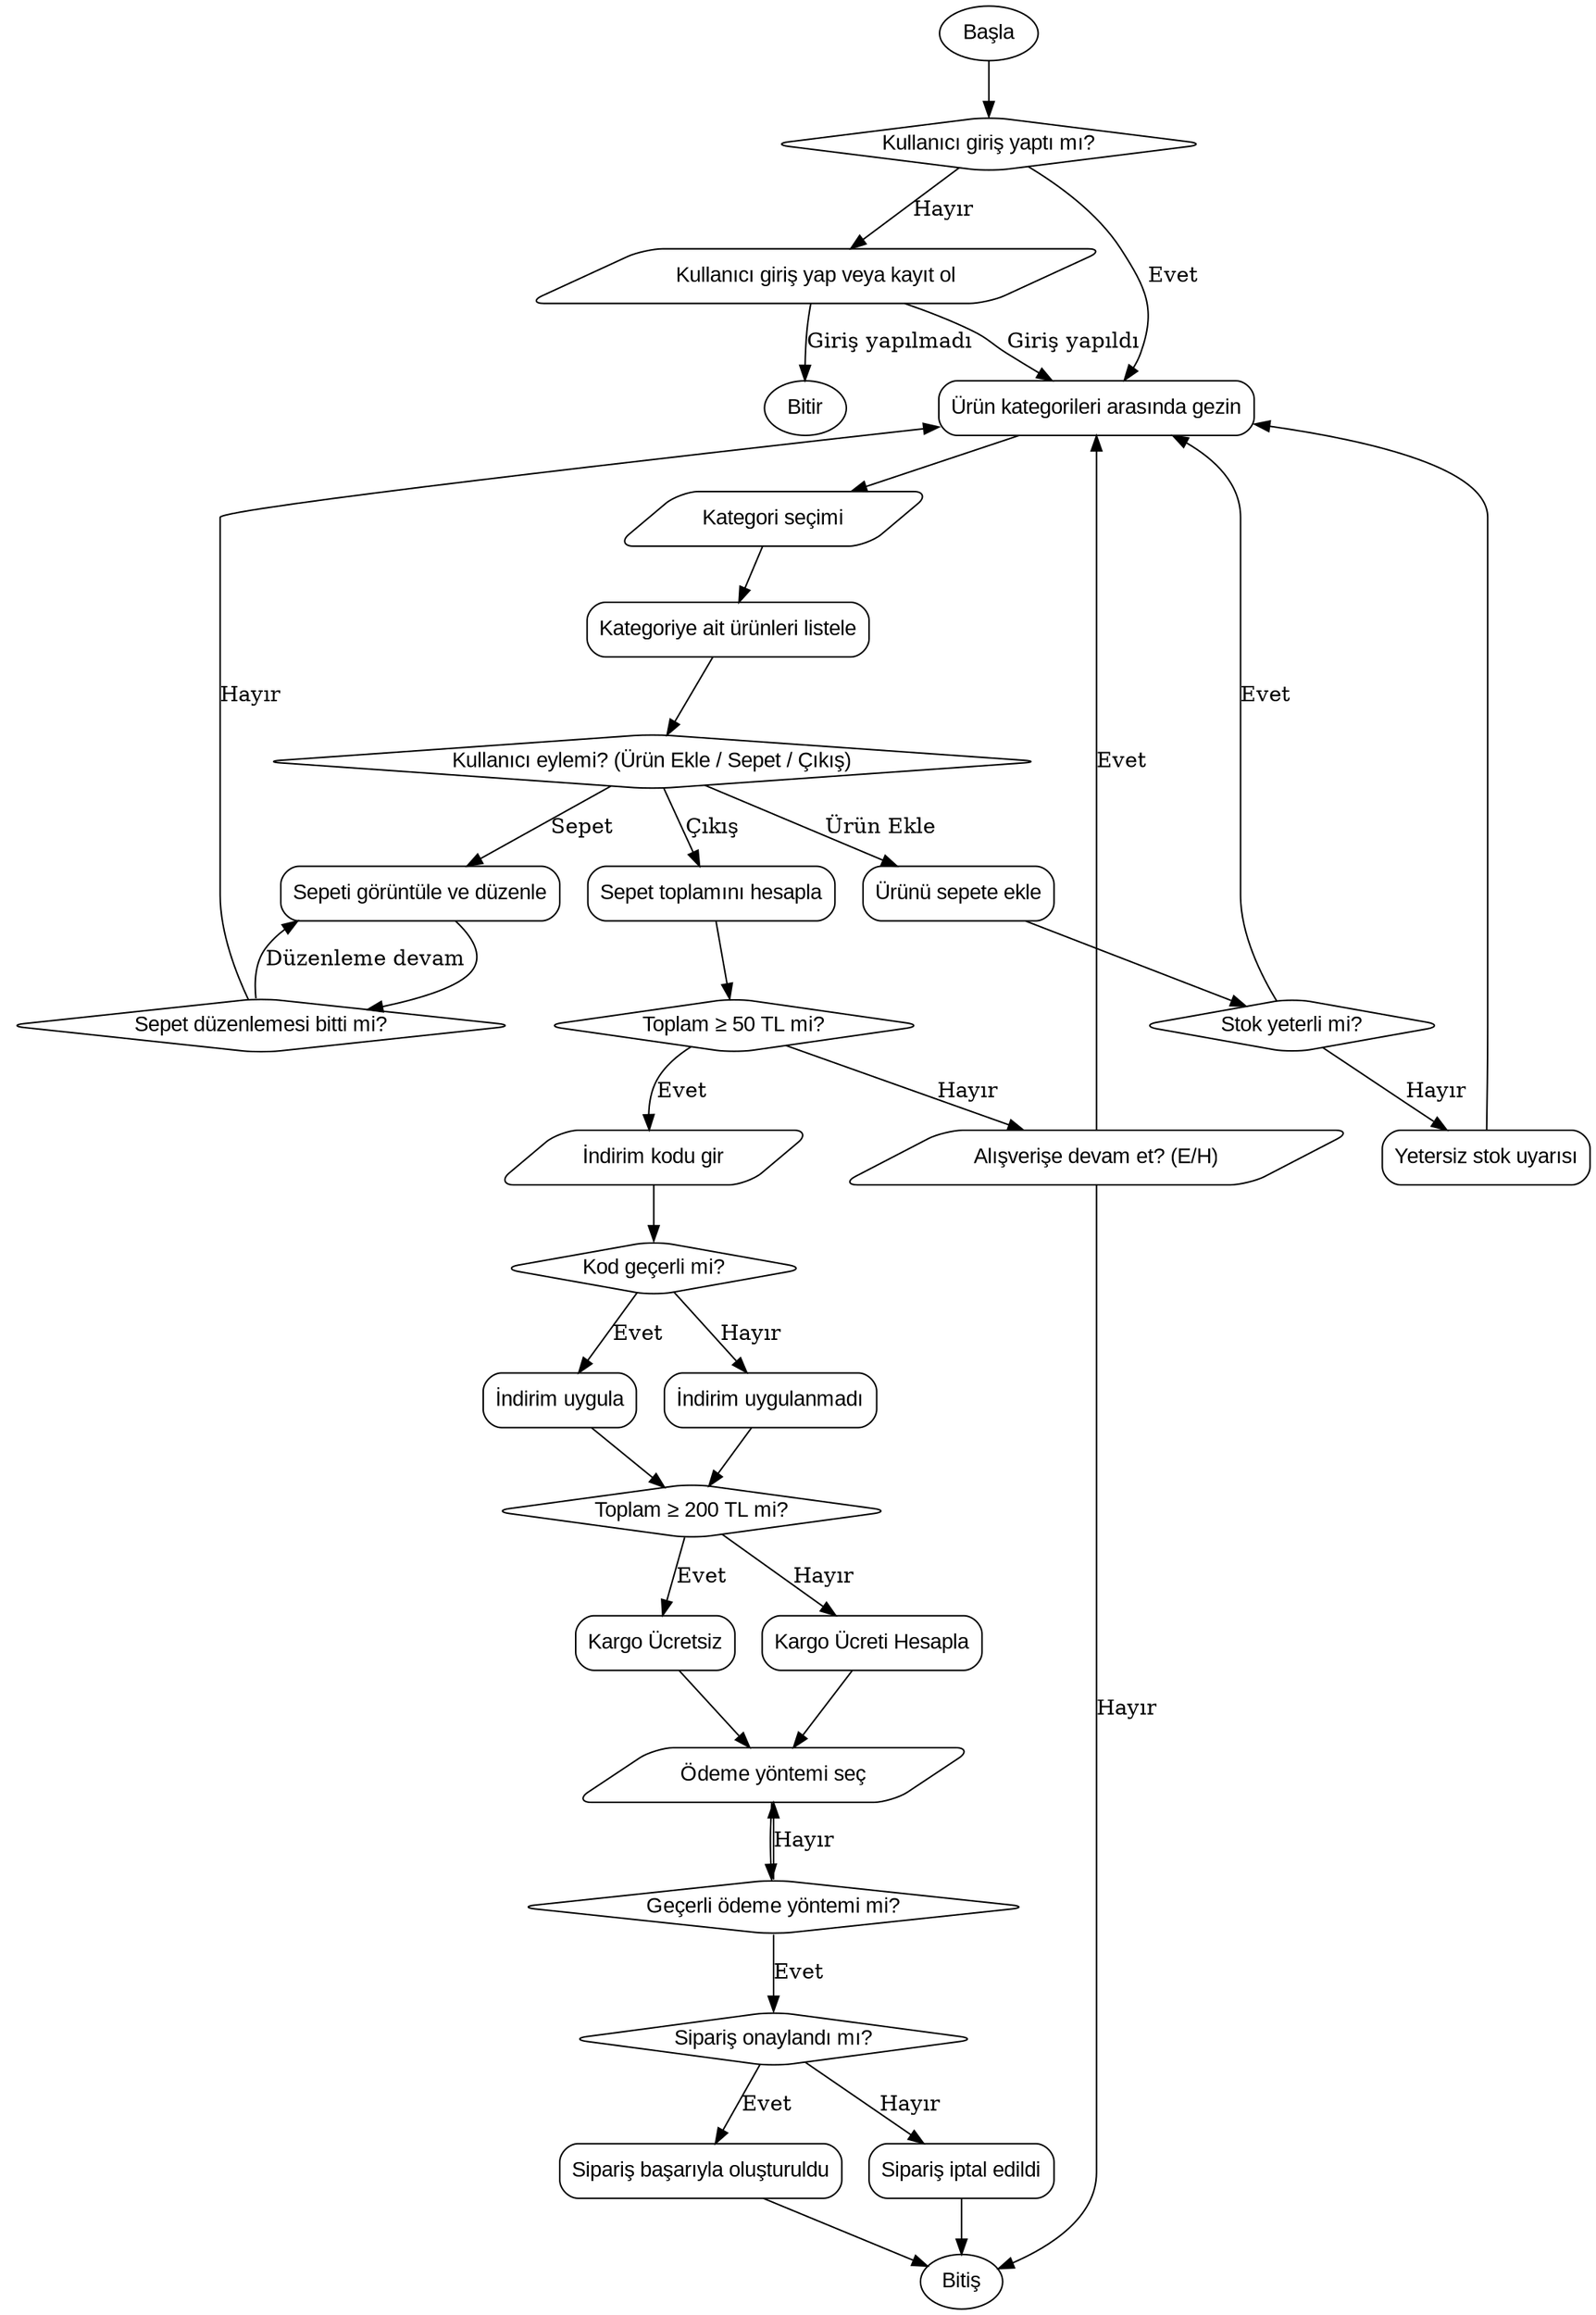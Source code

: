 digraph E_Ticaret_Siparis {
    rankdir=TB;
    node [shape=box, style=rounded, fontname="Arial"];

    start [shape=oval, label="Başla"];
    login [shape=diamond, label="Kullanıcı giriş yaptı mı?"];
    loginPrompt [shape=parallelogram, label="Kullanıcı giriş yap veya kayıt ol"];
    exit1 [shape=oval, label="Bitir"];
    
    browse [shape=box, label="Ürün kategorileri arasında gezin"];
    selectCat [shape=parallelogram, label="Kategori seçimi"];
    listProd [shape=box, label="Kategoriye ait ürünleri listele"];
    chooseAction [shape=diamond, label="Kullanıcı eylemi? (Ürün Ekle / Sepet / Çıkış)"];

    addProd [shape=box, label="Ürünü sepete ekle"];
    stockCheck [shape=diamond, label="Stok yeterli mi?"];
    stockNo [shape=box, label="Yetersiz stok uyarısı"];
    
    cartView [shape=box, label="Sepeti görüntüle ve düzenle"];
    cartLoop [shape=diamond, label="Sepet düzenlemesi bitti mi?"];
    
    calcTotal [shape=box, label="Sepet toplamını hesapla"];
    minCheck [shape=diamond, label="Toplam ≥ 50 TL mi?"];
    contShop [shape=parallelogram, label="Alışverişe devam et? (E/H)"];
    
    discountAsk [shape=parallelogram, label="İndirim kodu gir"];
    discountCheck [shape=diamond, label="Kod geçerli mi?"];
    discountApply [shape=box, label="İndirim uygula"];
    discountSkip [shape=box, label="İndirim uygulanmadı"];

    shipCalc [shape=diamond, label="Toplam ≥ 200 TL mi?"];
    shipFree [shape=box, label="Kargo Ücretsiz"];
    shipPaid [shape=box, label="Kargo Ücreti Hesapla"];

    paymentSelect [shape=parallelogram, label="Ödeme yöntemi seç"];
    paymentCheck [shape=diamond, label="Geçerli ödeme yöntemi mi?"];
    confirm [shape=diamond, label="Sipariş onaylandı mı?"];
    orderSuccess [shape=box, label="Sipariş başarıyla oluşturuldu"];
    orderFail [shape=box, label="Sipariş iptal edildi"];
    end [shape=oval, label="Bitiş"];

    // Akışlar
    start -> login;
    login -> loginPrompt [label="Hayır"];
    login -> browse [label="Evet"];
    loginPrompt -> exit1 [label="Giriş yapılmadı"];
    loginPrompt -> browse [label="Giriş yapıldı"];

    browse -> selectCat;
    selectCat -> listProd;
    listProd -> chooseAction;

    chooseAction -> addProd [label="Ürün Ekle"];
    chooseAction -> cartView [label="Sepet"];
    chooseAction -> calcTotal [label="Çıkış"];

    addProd -> stockCheck;
    stockCheck -> stockNo [label="Hayır"];
    stockCheck -> browse [label="Evet"];
    stockNo -> browse;

    cartView -> cartLoop;
    cartLoop -> browse [label="Hayır"];
    cartLoop -> cartView [label="Düzenleme devam"];

    calcTotal -> minCheck;
    minCheck -> discountAsk [label="Evet"];
    minCheck -> contShop [label="Hayır"];
    contShop -> browse [label="Evet"];
    contShop -> end [label="Hayır"];

    discountAsk -> discountCheck;
    discountCheck -> discountApply [label="Evet"];
    discountCheck -> discountSkip [label="Hayır"];
    discountApply -> shipCalc;
    discountSkip -> shipCalc;

    shipCalc -> shipFree [label="Evet"];
    shipCalc -> shipPaid [label="Hayır"];
    shipFree -> paymentSelect;
    shipPaid -> paymentSelect;

    paymentSelect -> paymentCheck;
    paymentCheck -> confirm [label="Evet"];
    paymentCheck -> paymentSelect [label="Hayır"];

    confirm -> orderSuccess [label="Evet"];
    confirm -> orderFail [label="Hayır"];

    orderSuccess -> end;
    orderFail -> end;
}
